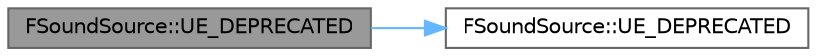digraph "FSoundSource::UE_DEPRECATED"
{
 // INTERACTIVE_SVG=YES
 // LATEX_PDF_SIZE
  bgcolor="transparent";
  edge [fontname=Helvetica,fontsize=10,labelfontname=Helvetica,labelfontsize=10];
  node [fontname=Helvetica,fontsize=10,shape=box,height=0.2,width=0.4];
  rankdir="LR";
  Node1 [id="Node000001",label="FSoundSource::UE_DEPRECATED",height=0.2,width=0.4,color="gray40", fillcolor="grey60", style="filled", fontcolor="black",tooltip="The last HPF frequency set."];
  Node1 -> Node2 [id="edge1_Node000001_Node000002",color="steelblue1",style="solid",tooltip=" "];
  Node2 [id="Node000002",label="FSoundSource::UE_DEPRECATED",height=0.2,width=0.4,color="grey40", fillcolor="white", style="filled",URL="$d2/d8f/classFSoundSource.html#a7fdded5720307cb93c3cf4cc9999b6c6",tooltip="Returns the contained sound buffer object."];
}
